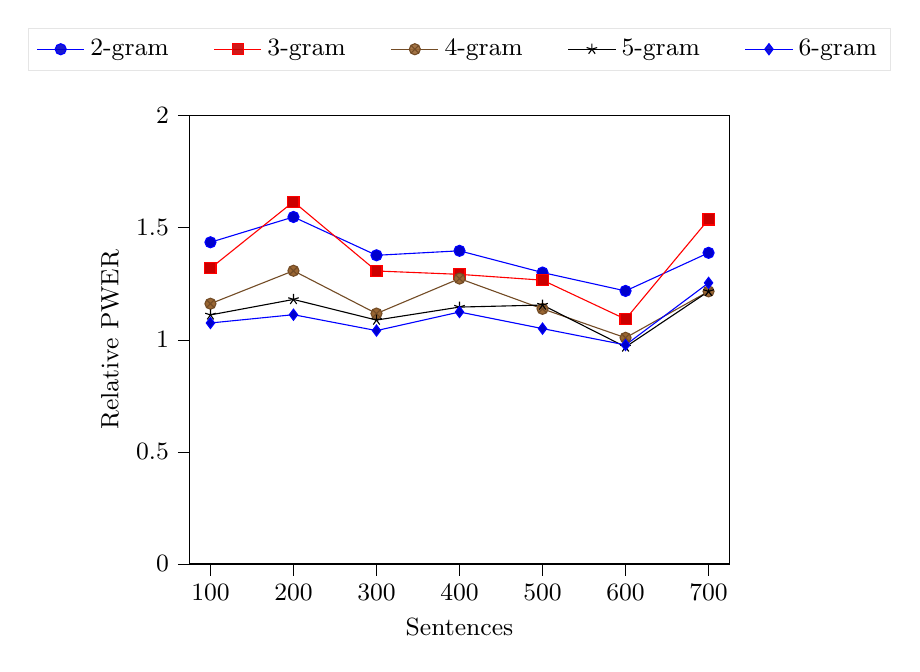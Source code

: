 \begin{tikzpicture}
\small
\begin{axis}[
    legend style={
	at={(0.5,1.1)},
	anchor=south,
	legend columns=-1,
	/tikz/every even column/.append style={column sep=0.5cm}
},
legend style={fill opacity=0.9, draw opacity=1, text opacity=1, draw=white!90.0!black},
tick align=outside,
tick pos=left,
x grid style={white!69.02!black},
xlabel={Sentences},
xmin=75, xmax=725,
xtick style={color=black},
y grid style={white!69.02!black},
ylabel={Relative PWER},
ymin=0, ymax=2,
ytick style={color=black}
]

    \addplot 
table {
	
100 1.435
200 1.548
300 1.377
400 1.397
500 1.3
600 1.218
700 1.388
	
};
\addlegendentry{2-gram}


\addplot 
table {
	
100 1.319
200 1.616
300 1.307
400 1.292
500 1.266
600 1.092
700 1.537
	
};
\addlegendentry{3-gram}


\addplot 
table {
	
100 1.161
200 1.308
300 1.117
400 1.273
500 1.138
600 1.009
700 1.216
	
};
\addlegendentry{4-gram}


\addplot 
table {
	
100 1.111
200 1.18
300 1.088
400 1.146
500 1.155
600 0.968
700 1.216
	
};
\addlegendentry{5-gram}


\addplot 
table {
	
100 1.075
200 1.112
300 1.041
400 1.124
500 1.05
600 0.977
700 1.254
	
};
\addlegendentry{6-gram}
\end{axis}
\end{tikzpicture}
